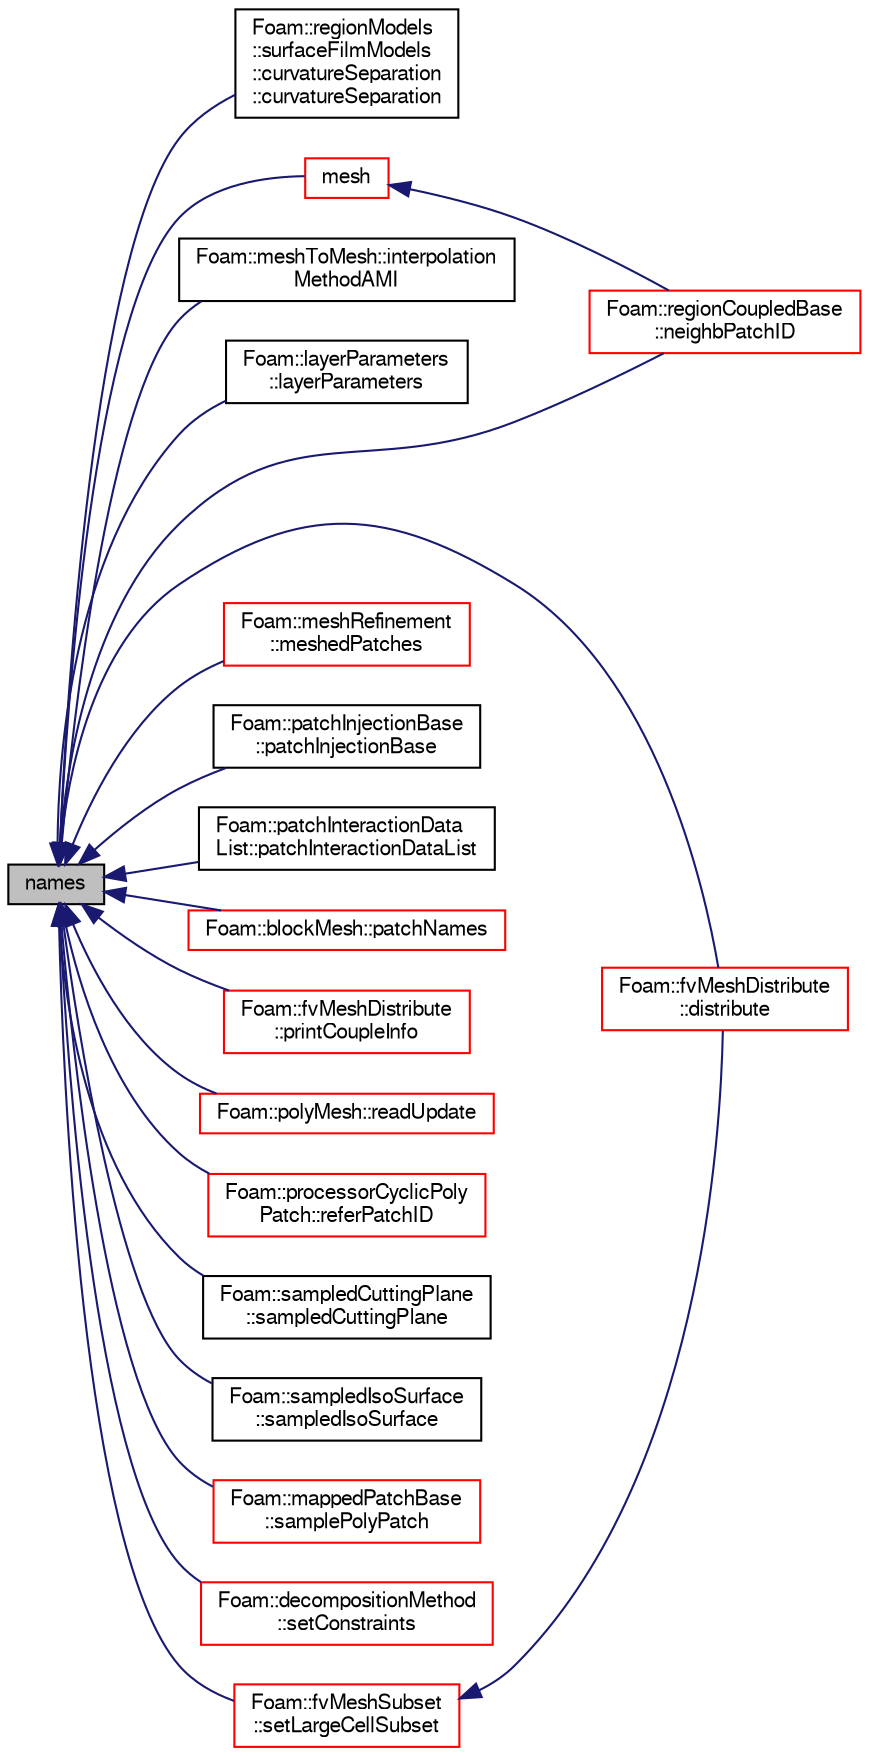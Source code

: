 digraph "names"
{
  bgcolor="transparent";
  edge [fontname="FreeSans",fontsize="10",labelfontname="FreeSans",labelfontsize="10"];
  node [fontname="FreeSans",fontsize="10",shape=record];
  rankdir="LR";
  Node2588 [label="names",height=0.2,width=0.4,color="black", fillcolor="grey75", style="filled", fontcolor="black"];
  Node2588 -> Node2589 [dir="back",color="midnightblue",fontsize="10",style="solid",fontname="FreeSans"];
  Node2589 [label="Foam::regionModels\l::surfaceFilmModels\l::curvatureSeparation\l::curvatureSeparation",height=0.2,width=0.4,color="black",URL="$a29094.html#a9222f6abd6732386986265a43f56ea30",tooltip="Construct from surface film model. "];
  Node2588 -> Node2590 [dir="back",color="midnightblue",fontsize="10",style="solid",fontname="FreeSans"];
  Node2590 [label="Foam::fvMeshDistribute\l::distribute",height=0.2,width=0.4,color="red",URL="$a21454.html#acb11a389cf765470aea69d37a526cf1f",tooltip="Send cells to neighbours according to distribution. "];
  Node2588 -> Node2600 [dir="back",color="midnightblue",fontsize="10",style="solid",fontname="FreeSans"];
  Node2600 [label="Foam::meshToMesh::interpolation\lMethodAMI",height=0.2,width=0.4,color="black",URL="$a29254.html#aef7049b730f1c37232e66c147569b92b",tooltip="Conversion between mesh and patch interpolation methods. "];
  Node2588 -> Node2601 [dir="back",color="midnightblue",fontsize="10",style="solid",fontname="FreeSans"];
  Node2601 [label="Foam::layerParameters\l::layerParameters",height=0.2,width=0.4,color="black",URL="$a24630.html#a0bca0e83ae5dc91bf83bfda4f12ac795",tooltip="Construct from dictionary. "];
  Node2588 -> Node2602 [dir="back",color="midnightblue",fontsize="10",style="solid",fontname="FreeSans"];
  Node2602 [label="mesh",height=0.2,width=0.4,color="red",URL="$a27402.html#ae78c91f8ff731c07ccc4351d9fe861ba",tooltip="Return the mesh reference. "];
  Node2602 -> Node2638 [dir="back",color="midnightblue",fontsize="10",style="solid",fontname="FreeSans"];
  Node2638 [label="Foam::regionCoupledBase\l::neighbPatchID",height=0.2,width=0.4,color="red",URL="$a25182.html#afc2149e80f0785ace675c205b80eb6bc",tooltip="Neighbour patch ID. "];
  Node2588 -> Node2692 [dir="back",color="midnightblue",fontsize="10",style="solid",fontname="FreeSans"];
  Node2692 [label="Foam::meshRefinement\l::meshedPatches",height=0.2,width=0.4,color="red",URL="$a24662.html#a99d01ffe5a584e7f602fdceb6cbd4a6b",tooltip="Get patchIDs for patches added in addMeshedPatch. "];
  Node2588 -> Node2638 [dir="back",color="midnightblue",fontsize="10",style="solid",fontname="FreeSans"];
  Node2588 -> Node2693 [dir="back",color="midnightblue",fontsize="10",style="solid",fontname="FreeSans"];
  Node2693 [label="Foam::patchInjectionBase\l::patchInjectionBase",height=0.2,width=0.4,color="black",URL="$a24102.html#a64c19b20dfa68bf32dc46dd10079f8a0",tooltip="Construct from mesh and patch name. "];
  Node2588 -> Node2694 [dir="back",color="midnightblue",fontsize="10",style="solid",fontname="FreeSans"];
  Node2694 [label="Foam::patchInteractionData\lList::patchInteractionDataList",height=0.2,width=0.4,color="black",URL="$a24178.html#a6ceb0b9c160f0dffd9ce6257b8521a8f",tooltip="Construct from Istream. "];
  Node2588 -> Node2695 [dir="back",color="midnightblue",fontsize="10",style="solid",fontname="FreeSans"];
  Node2695 [label="Foam::blockMesh::patchNames",height=0.2,width=0.4,color="red",URL="$a24718.html#a3a56710ba8cff5664a002b134c75d5bd"];
  Node2588 -> Node2698 [dir="back",color="midnightblue",fontsize="10",style="solid",fontname="FreeSans"];
  Node2698 [label="Foam::fvMeshDistribute\l::printCoupleInfo",height=0.2,width=0.4,color="red",URL="$a21454.html#a0b2e9e5ba94679bbc5d807ecf02687e2",tooltip="Print some info on coupling data. "];
  Node2588 -> Node2700 [dir="back",color="midnightblue",fontsize="10",style="solid",fontname="FreeSans"];
  Node2700 [label="Foam::polyMesh::readUpdate",height=0.2,width=0.4,color="red",URL="$a27410.html#a9d298b9dbcdbe96c85e7ea556233a8c2",tooltip="Update the mesh based on the mesh files saved in. "];
  Node2588 -> Node2704 [dir="back",color="midnightblue",fontsize="10",style="solid",fontname="FreeSans"];
  Node2704 [label="Foam::processorCyclicPoly\lPatch::referPatchID",height=0.2,width=0.4,color="red",URL="$a27458.html#a86b7a7712f1ee31a8ca7722d7911accf",tooltip="Referring patchID. "];
  Node2588 -> Node2727 [dir="back",color="midnightblue",fontsize="10",style="solid",fontname="FreeSans"];
  Node2727 [label="Foam::sampledCuttingPlane\l::sampledCuttingPlane",height=0.2,width=0.4,color="black",URL="$a29362.html#aecbcf2c3dfc39ff92ce64d94953147be",tooltip="Construct from dictionary. "];
  Node2588 -> Node2728 [dir="back",color="midnightblue",fontsize="10",style="solid",fontname="FreeSans"];
  Node2728 [label="Foam::sampledIsoSurface\l::sampledIsoSurface",height=0.2,width=0.4,color="black",URL="$a29354.html#a292a1d14dcf9c7e12fd820f84bd3eefc",tooltip="Construct from dictionary. "];
  Node2588 -> Node2729 [dir="back",color="midnightblue",fontsize="10",style="solid",fontname="FreeSans"];
  Node2729 [label="Foam::mappedPatchBase\l::samplePolyPatch",height=0.2,width=0.4,color="red",URL="$a25094.html#a8f81235fc833f4500edd224fb8ecd146",tooltip="Get the patch on the region. "];
  Node2588 -> Node2730 [dir="back",color="midnightblue",fontsize="10",style="solid",fontname="FreeSans"];
  Node2730 [label="Foam::decompositionMethod\l::setConstraints",height=0.2,width=0.4,color="red",URL="$a28594.html#a36608a91d1c00b41284eaf46b895387c",tooltip="Helper: extract constraints: "];
  Node2588 -> Node2732 [dir="back",color="midnightblue",fontsize="10",style="solid",fontname="FreeSans"];
  Node2732 [label="Foam::fvMeshSubset\l::setLargeCellSubset",height=0.2,width=0.4,color="red",URL="$a22790.html#aa5aecd31ebb23c10811eb60949808165",tooltip="Set the subset from all cells with region == currentRegion. "];
  Node2732 -> Node2590 [dir="back",color="midnightblue",fontsize="10",style="solid",fontname="FreeSans"];
}

